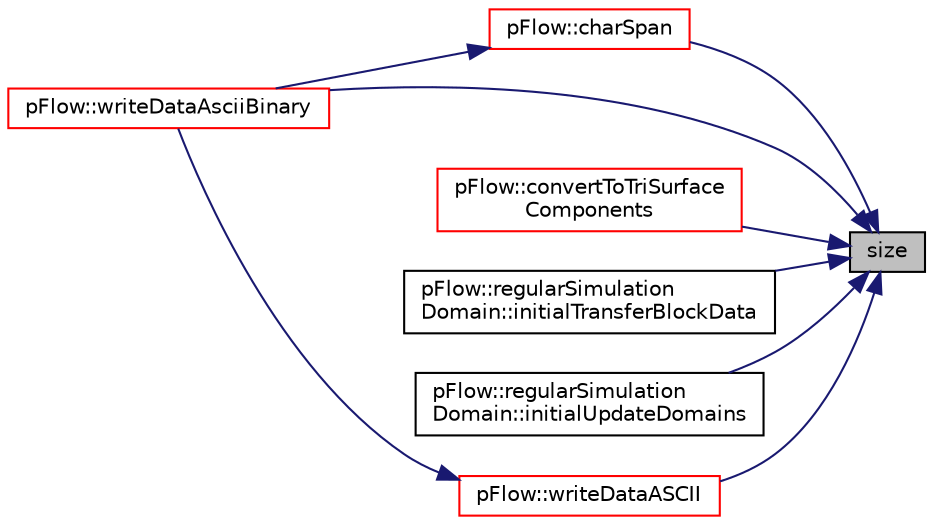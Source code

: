digraph "size"
{
 // LATEX_PDF_SIZE
  edge [fontname="Helvetica",fontsize="10",labelfontname="Helvetica",labelfontsize="10"];
  node [fontname="Helvetica",fontsize="10",shape=record];
  rankdir="RL";
  Node1 [label="size",height=0.2,width=0.4,color="black", fillcolor="grey75", style="filled", fontcolor="black",tooltip="Returns the number of elements in the span."];
  Node1 -> Node2 [dir="back",color="midnightblue",fontsize="10",style="solid",fontname="Helvetica"];
  Node2 [label="pFlow::charSpan",height=0.2,width=0.4,color="red", fillcolor="white", style="filled",URL="$namespacepFlow.html#a7e4d5909a08c3de9750f00fcb744fb0d",tooltip=" "];
  Node2 -> Node5 [dir="back",color="midnightblue",fontsize="10",style="solid",fontname="Helvetica"];
  Node5 [label="pFlow::writeDataAsciiBinary",height=0.2,width=0.4,color="red", fillcolor="white", style="filled",URL="$namespacepFlow.html#afb14a6f418c0d61dd8f11d0d75435db1",tooltip=" "];
  Node1 -> Node13 [dir="back",color="midnightblue",fontsize="10",style="solid",fontname="Helvetica"];
  Node13 [label="pFlow::convertToTriSurface\lComponents",height=0.2,width=0.4,color="red", fillcolor="white", style="filled",URL="$namespacepFlow.html#afac8884995f33a14312960a0de0be66c",tooltip=" "];
  Node1 -> Node15 [dir="back",color="midnightblue",fontsize="10",style="solid",fontname="Helvetica"];
  Node15 [label="pFlow::regularSimulation\lDomain::initialTransferBlockData",height=0.2,width=0.4,color="black", fillcolor="white", style="filled",URL="$classpFlow_1_1regularSimulationDomain.html#a78e089675fbdcf44befc37d377f1152f",tooltip=" "];
  Node1 -> Node16 [dir="back",color="midnightblue",fontsize="10",style="solid",fontname="Helvetica"];
  Node16 [label="pFlow::regularSimulation\lDomain::initialUpdateDomains",height=0.2,width=0.4,color="black", fillcolor="white", style="filled",URL="$classpFlow_1_1regularSimulationDomain.html#ae8269b3c6c7f638a028dfc80f1f046a3",tooltip=" "];
  Node1 -> Node17 [dir="back",color="midnightblue",fontsize="10",style="solid",fontname="Helvetica"];
  Node17 [label="pFlow::writeDataASCII",height=0.2,width=0.4,color="red", fillcolor="white", style="filled",URL="$namespacepFlow.html#adc05d84cc2a6e479e3098a1cb386a46d",tooltip=" "];
  Node17 -> Node5 [dir="back",color="midnightblue",fontsize="10",style="solid",fontname="Helvetica"];
  Node1 -> Node5 [dir="back",color="midnightblue",fontsize="10",style="solid",fontname="Helvetica"];
}
